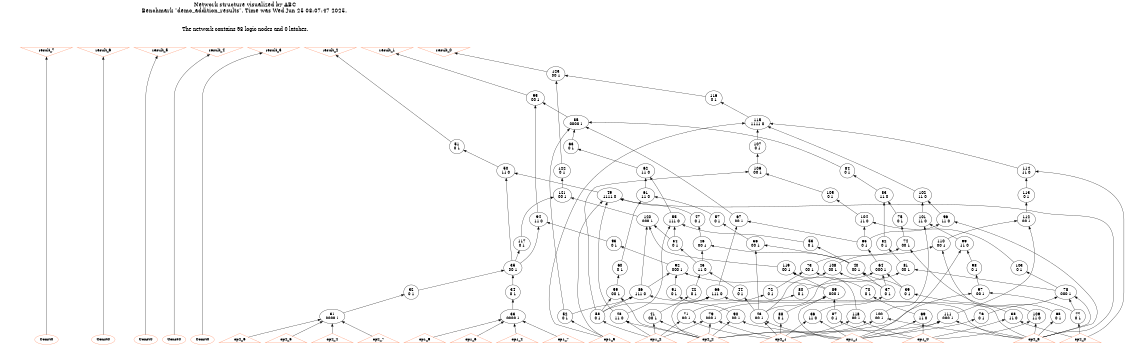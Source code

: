 # Network structure generated by ABC

digraph network {
size = "7.5,10";
center = true;
edge [dir = back];

{
  node [shape = plaintext];
  edge [style = invis];
  LevelTitle1 [label=""];
  LevelTitle2 [label=""];
  Level12 [label = ""];
  Level11 [label = ""];
  Level10 [label = ""];
  Level9 [label = ""];
  Level8 [label = ""];
  Level7 [label = ""];
  Level6 [label = ""];
  Level5 [label = ""];
  Level4 [label = ""];
  Level3 [label = ""];
  Level2 [label = ""];
  Level1 [label = ""];
  Level0 [label = ""];
  LevelTitle1 ->  LevelTitle2 ->  Level12 ->  Level11 ->  Level10 ->  Level9 ->  Level8 ->  Level7 ->  Level6 ->  Level5 ->  Level4 ->  Level3 ->  Level2 ->  Level1 ->  Level0;
}

{
  rank = same;
  LevelTitle1;
  title1 [shape=plaintext,
          fontsize=20,
          fontname = "Times-Roman",
          label="Network structure visualized by ABC\nBenchmark \"demo_addition_results\". Time was Wed Jun 25 08:07:47 2025. "
         ];
}

{
  rank = same;
  LevelTitle2;
  title2 [shape=plaintext,
          fontsize=18,
          fontname = "Times-Roman",
          label="The network contains 98 logic nodes and 0 latches.\n"
         ];
}

{
  rank = same;
  Level12;
  Node17 [label = "result_7", shape = invtriangle, color = coral, fillcolor = coral];
  Node18 [label = "result_6", shape = invtriangle, color = coral, fillcolor = coral];
  Node19 [label = "result_5", shape = invtriangle, color = coral, fillcolor = coral];
  Node20 [label = "result_4", shape = invtriangle, color = coral, fillcolor = coral];
  Node21 [label = "result_3", shape = invtriangle, color = coral, fillcolor = coral];
  Node22 [label = "result_2", shape = invtriangle, color = coral, fillcolor = coral];
  Node23 [label = "result_1", shape = invtriangle, color = coral, fillcolor = coral];
  Node24 [label = "result_0", shape = invtriangle, color = coral, fillcolor = coral];
}

{
  rank = same;
  Level11;
  Node122 [label = "123\n00 1", shape = ellipse];
}

{
  rank = same;
  Level10;
  Node94 [label = "95\n00 1", shape = ellipse];
  Node115 [label = "116\n0 1", shape = ellipse];
}

{
  rank = same;
  Level9;
  Node84 [label = "85\n0000 1", shape = ellipse];
  Node114 [label = "115\n1111 0", shape = ellipse];
}

{
  rank = same;
  Level8;
  Node50 [label = "51\n0 1", shape = ellipse];
  Node62 [label = "63\n0 1", shape = ellipse];
  Node106 [label = "107\n0 1", shape = ellipse];
}

{
  rank = same;
  Level7;
  Node49 [label = "50\n11 0", shape = ellipse];
  Node61 [label = "62\n11 0", shape = ellipse];
  Node83 [label = "84\n0 1", shape = ellipse];
  Node105 [label = "106\n00 1", shape = ellipse];
  Node113 [label = "114\n11 0", shape = ellipse];
  Node121 [label = "122\n0 1", shape = ellipse];
}

{
  rank = same;
  Level6;
  Node48 [label = "49\n1111 0", shape = ellipse];
  Node60 [label = "61\n11 0", shape = ellipse];
  Node82 [label = "83\n11 0", shape = ellipse];
  Node101 [label = "102\n11 0", shape = ellipse];
  Node104 [label = "105\n0 1", shape = ellipse];
  Node112 [label = "113\n0 1", shape = ellipse];
  Node120 [label = "121\n00 1", shape = ellipse];
}

{
  rank = same;
  Level5;
  Node46 [label = "47\n0 1", shape = ellipse];
  Node54 [label = "55\n111 0", shape = ellipse];
  Node56 [label = "57\n0 1", shape = ellipse];
  Node66 [label = "67\n00 1", shape = ellipse];
  Node74 [label = "75\n0 1", shape = ellipse];
  Node93 [label = "94\n11 0", shape = ellipse];
  Node95 [label = "96\n11 0", shape = ellipse];
  Node100 [label = "101\n11 0", shape = ellipse];
  Node103 [label = "104\n11 0", shape = ellipse];
  Node111 [label = "112\n00 1", shape = ellipse];
  Node119 [label = "120\n000 1", shape = ellipse];
}

{
  rank = same;
  Level4;
  Node45 [label = "46\n00 1", shape = ellipse];
  Node52 [label = "53\n0 1", shape = ellipse];
  Node53 [label = "54\n0 1", shape = ellipse];
  Node55 [label = "56\n00 1", shape = ellipse];
  Node64 [label = "65\n0 1", shape = ellipse];
  Node73 [label = "74\n00 1", shape = ellipse];
  Node81 [label = "82\n0 1", shape = ellipse];
  Node92 [label = "93\n0 1", shape = ellipse];
  Node98 [label = "99\n11 0", shape = ellipse];
  Node109 [label = "110\n00 1", shape = ellipse];
  Node116 [label = "117\n0 1", shape = ellipse];
}

{
  rank = same;
  Level3;
  Node34 [label = "35\n00 1", shape = ellipse];
  Node39 [label = "40\n00 1", shape = ellipse];
  Node44 [label = "45\n11 0", shape = ellipse];
  Node59 [label = "60\n0 1", shape = ellipse];
  Node63 [label = "64\n000 1", shape = ellipse];
  Node72 [label = "73\n00 1", shape = ellipse];
  Node80 [label = "81\n00 1", shape = ellipse];
  Node91 [label = "92\n000 1", shape = ellipse];
  Node97 [label = "98\n0 1", shape = ellipse];
  Node102 [label = "103\n0 1", shape = ellipse];
  Node107 [label = "108\n00 1", shape = ellipse];
  Node118 [label = "119\n00 1", shape = ellipse];
}

{
  rank = same;
  Level2;
  Node31 [label = "32\n0 1", shape = ellipse];
  Node33 [label = "34\n0 1", shape = ellipse];
  Node36 [label = "37\n0 1", shape = ellipse];
  Node38 [label = "39\n0 1", shape = ellipse];
  Node41 [label = "42\n0 1", shape = ellipse];
  Node43 [label = "44\n0 1", shape = ellipse];
  Node58 [label = "59\n00 1", shape = ellipse];
  Node65 [label = "66\n111 0", shape = ellipse];
  Node69 [label = "70\n0 1", shape = ellipse];
  Node71 [label = "72\n0 1", shape = ellipse];
  Node77 [label = "78\n000 1", shape = ellipse];
  Node79 [label = "80\n0 1", shape = ellipse];
  Node85 [label = "86\n111 0", shape = ellipse];
  Node88 [label = "89\n000 1", shape = ellipse];
  Node90 [label = "91\n0 1", shape = ellipse];
  Node96 [label = "97\n00 1", shape = ellipse];
}

{
  rank = same;
  Level1;
  Node30 [label = "31\n0000 1", shape = ellipse];
  Node32 [label = "33\n0000 1", shape = ellipse];
  Node35 [label = "36\n11 0", shape = ellipse];
  Node37 [label = "38\n11 0", shape = ellipse];
  Node40 [label = "41\n00 1", shape = ellipse];
  Node42 [label = "43\n00 1", shape = ellipse];
  Node47 [label = "48\n11 0", shape = ellipse];
  Node51 [label = "52\n0 1", shape = ellipse];
  Node57 [label = "58\n0 1", shape = ellipse];
  Node67 [label = "68\n0 1", shape = ellipse];
  Node68 [label = "69\n11 0", shape = ellipse];
  Node70 [label = "71\n00 1", shape = ellipse];
  Node75 [label = "76\n0 1", shape = ellipse];
  Node76 [label = "77\n0 1", shape = ellipse];
  Node78 [label = "79\n000 1", shape = ellipse];
  Node86 [label = "87\n0 1", shape = ellipse];
  Node87 [label = "88\n0 1", shape = ellipse];
  Node89 [label = "90\n00 1", shape = ellipse];
  Node99 [label = "100\n00 1", shape = ellipse];
  Node108 [label = "109\n11 0", shape = ellipse];
  Node110 [label = "111\n000 1", shape = ellipse];
  Node117 [label = "118\n00 1", shape = ellipse];
}

{
  rank = same;
  Level0;
  Node1 [label = "op1_7", shape = triangle, color = coral, fillcolor = coral];
  Node2 [label = "op1_6", shape = triangle, color = coral, fillcolor = coral];
  Node3 [label = "op1_5", shape = triangle, color = coral, fillcolor = coral];
  Node4 [label = "op1_4", shape = triangle, color = coral, fillcolor = coral];
  Node5 [label = "op1_3", shape = triangle, color = coral, fillcolor = coral];
  Node6 [label = "op1_2", shape = triangle, color = coral, fillcolor = coral];
  Node7 [label = "op1_1", shape = triangle, color = coral, fillcolor = coral];
  Node8 [label = "op1_0", shape = triangle, color = coral, fillcolor = coral];
  Node9 [label = "op2_7", shape = triangle, color = coral, fillcolor = coral];
  Node10 [label = "op2_6", shape = triangle, color = coral, fillcolor = coral];
  Node11 [label = "op2_5", shape = triangle, color = coral, fillcolor = coral];
  Node12 [label = "op2_4", shape = triangle, color = coral, fillcolor = coral];
  Node13 [label = "op2_3", shape = triangle, color = coral, fillcolor = coral];
  Node14 [label = "op2_2", shape = triangle, color = coral, fillcolor = coral];
  Node15 [label = "op2_1", shape = triangle, color = coral, fillcolor = coral];
  Node16 [label = "op2_0", shape = triangle, color = coral, fillcolor = coral];
  Node123 [label = "Const0", shape = ellipse, color = coral, fillcolor = coral];
  Node124 [label = "Const0", shape = ellipse, color = coral, fillcolor = coral];
  Node125 [label = "Const0", shape = ellipse, color = coral, fillcolor = coral];
  Node126 [label = "Const0", shape = ellipse, color = coral, fillcolor = coral];
  Node127 [label = "Const0", shape = ellipse, color = coral, fillcolor = coral];
}

title1 -> title2 [style = invis];
title2 -> Node17 [style = invis];
title2 -> Node18 [style = invis];
title2 -> Node19 [style = invis];
title2 -> Node20 [style = invis];
title2 -> Node21 [style = invis];
title2 -> Node22 [style = invis];
title2 -> Node23 [style = invis];
title2 -> Node24 [style = invis];
Node17 -> Node18 [style = invis];
Node18 -> Node19 [style = invis];
Node19 -> Node20 [style = invis];
Node20 -> Node21 [style = invis];
Node21 -> Node22 [style = invis];
Node22 -> Node23 [style = invis];
Node23 -> Node24 [style = invis];
Node17 -> Node123 [style = solid];
Node18 -> Node124 [style = solid];
Node19 -> Node125 [style = solid];
Node20 -> Node126 [style = solid];
Node21 -> Node127 [style = solid];
Node22 -> Node50 [style = solid];
Node23 -> Node94 [style = solid];
Node24 -> Node122 [style = solid];
Node30 -> Node12 [style = solid];
Node30 -> Node11 [style = solid];
Node30 -> Node10 [style = solid];
Node30 -> Node9 [style = solid];
Node31 -> Node30 [style = solid];
Node32 -> Node4 [style = solid];
Node32 -> Node3 [style = solid];
Node32 -> Node2 [style = solid];
Node32 -> Node1 [style = solid];
Node33 -> Node32 [style = solid];
Node34 -> Node33 [style = solid];
Node34 -> Node31 [style = solid];
Node35 -> Node15 [style = solid];
Node35 -> Node7 [style = solid];
Node36 -> Node35 [style = solid];
Node37 -> Node16 [style = solid];
Node37 -> Node8 [style = solid];
Node38 -> Node37 [style = solid];
Node39 -> Node38 [style = solid];
Node39 -> Node36 [style = solid];
Node40 -> Node14 [style = solid];
Node40 -> Node6 [style = solid];
Node41 -> Node40 [style = solid];
Node42 -> Node15 [style = solid];
Node42 -> Node7 [style = solid];
Node43 -> Node42 [style = solid];
Node44 -> Node43 [style = solid];
Node44 -> Node41 [style = solid];
Node45 -> Node44 [style = solid];
Node45 -> Node39 [style = solid];
Node46 -> Node45 [style = solid];
Node47 -> Node14 [style = solid];
Node47 -> Node6 [style = solid];
Node48 -> Node47 [style = solid];
Node48 -> Node46 [style = solid];
Node48 -> Node13 [style = solid];
Node48 -> Node5 [style = solid];
Node49 -> Node48 [style = solid];
Node49 -> Node34 [style = solid];
Node50 -> Node49 [style = solid];
Node51 -> Node5 [style = solid];
Node52 -> Node39 [style = solid];
Node53 -> Node44 [style = solid];
Node54 -> Node47 [style = solid];
Node54 -> Node53 [style = solid];
Node54 -> Node52 [style = solid];
Node55 -> Node42 [style = solid];
Node55 -> Node39 [style = solid];
Node56 -> Node55 [style = solid];
Node57 -> Node6 [style = solid];
Node58 -> Node14 [style = solid];
Node58 -> Node57 [style = solid];
Node59 -> Node58 [style = solid];
Node60 -> Node59 [style = solid];
Node60 -> Node56 [style = solid];
Node61 -> Node60 [style = solid];
Node61 -> Node54 [style = solid];
Node62 -> Node61 [style = solid];
Node63 -> Node42 [style = solid];
Node63 -> Node38 [style = solid];
Node63 -> Node36 [style = solid];
Node64 -> Node63 [style = solid];
Node65 -> Node14 [style = solid];
Node65 -> Node13 [style = solid];
Node65 -> Node57 [style = solid];
Node66 -> Node65 [style = solid];
Node66 -> Node64 [style = solid];
Node67 -> Node13 [style = solid];
Node68 -> Node8 [style = solid];
Node68 -> Node7 [style = solid];
Node69 -> Node68 [style = solid];
Node70 -> Node15 [style = solid];
Node70 -> Node6 [style = solid];
Node71 -> Node70 [style = solid];
Node72 -> Node71 [style = solid];
Node72 -> Node69 [style = solid];
Node73 -> Node72 [style = solid];
Node73 -> Node67 [style = solid];
Node74 -> Node73 [style = solid];
Node75 -> Node7 [style = solid];
Node76 -> Node16 [style = solid];
Node77 -> Node76 [style = solid];
Node77 -> Node13 [style = solid];
Node77 -> Node75 [style = solid];
Node78 -> Node15 [style = solid];
Node78 -> Node14 [style = solid];
Node78 -> Node6 [style = solid];
Node79 -> Node78 [style = solid];
Node80 -> Node79 [style = solid];
Node80 -> Node77 [style = solid];
Node81 -> Node80 [style = solid];
Node82 -> Node81 [style = solid];
Node82 -> Node74 [style = solid];
Node83 -> Node82 [style = solid];
Node84 -> Node83 [style = solid];
Node84 -> Node66 [style = solid];
Node84 -> Node62 [style = solid];
Node84 -> Node51 [style = solid];
Node85 -> Node13 [style = solid];
Node85 -> Node57 [style = solid];
Node85 -> Node51 [style = solid];
Node86 -> Node8 [style = solid];
Node87 -> Node15 [style = solid];
Node88 -> Node87 [style = solid];
Node88 -> Node86 [style = solid];
Node88 -> Node7 [style = solid];
Node89 -> Node14 [style = solid];
Node89 -> Node7 [style = solid];
Node90 -> Node89 [style = solid];
Node91 -> Node90 [style = solid];
Node91 -> Node88 [style = solid];
Node91 -> Node85 [style = solid];
Node92 -> Node91 [style = solid];
Node93 -> Node92 [style = solid];
Node93 -> Node34 [style = solid];
Node94 -> Node93 [style = solid];
Node94 -> Node84 [style = solid];
Node95 -> Node64 [style = solid];
Node95 -> Node13 [style = solid];
Node96 -> Node76 [style = solid];
Node96 -> Node15 [style = solid];
Node97 -> Node96 [style = solid];
Node98 -> Node97 [style = solid];
Node98 -> Node7 [style = solid];
Node99 -> Node14 [style = solid];
Node99 -> Node13 [style = solid];
Node100 -> Node99 [style = solid];
Node100 -> Node98 [style = solid];
Node101 -> Node100 [style = solid];
Node101 -> Node95 [style = solid];
Node102 -> Node77 [style = solid];
Node103 -> Node102 [style = solid];
Node103 -> Node64 [style = solid];
Node104 -> Node103 [style = solid];
Node105 -> Node104 [style = solid];
Node105 -> Node57 [style = solid];
Node106 -> Node105 [style = solid];
Node107 -> Node42 [style = solid];
Node107 -> Node36 [style = solid];
Node108 -> Node13 [style = solid];
Node108 -> Node8 [style = solid];
Node109 -> Node108 [style = solid];
Node109 -> Node107 [style = solid];
Node110 -> Node14 [style = solid];
Node110 -> Node13 [style = solid];
Node110 -> Node7 [style = solid];
Node111 -> Node110 [style = solid];
Node111 -> Node109 [style = solid];
Node112 -> Node111 [style = solid];
Node113 -> Node112 [style = solid];
Node113 -> Node16 [style = solid];
Node114 -> Node113 [style = solid];
Node114 -> Node106 [style = solid];
Node114 -> Node101 [style = solid];
Node114 -> Node5 [style = solid];
Node115 -> Node114 [style = solid];
Node116 -> Node34 [style = solid];
Node117 -> Node15 [style = solid];
Node117 -> Node8 [style = solid];
Node118 -> Node117 [style = solid];
Node118 -> Node88 [style = solid];
Node119 -> Node118 [style = solid];
Node119 -> Node85 [style = solid];
Node119 -> Node53 [style = solid];
Node120 -> Node119 [style = solid];
Node120 -> Node116 [style = solid];
Node121 -> Node120 [style = solid];
Node122 -> Node121 [style = solid];
Node122 -> Node115 [style = solid];
}

